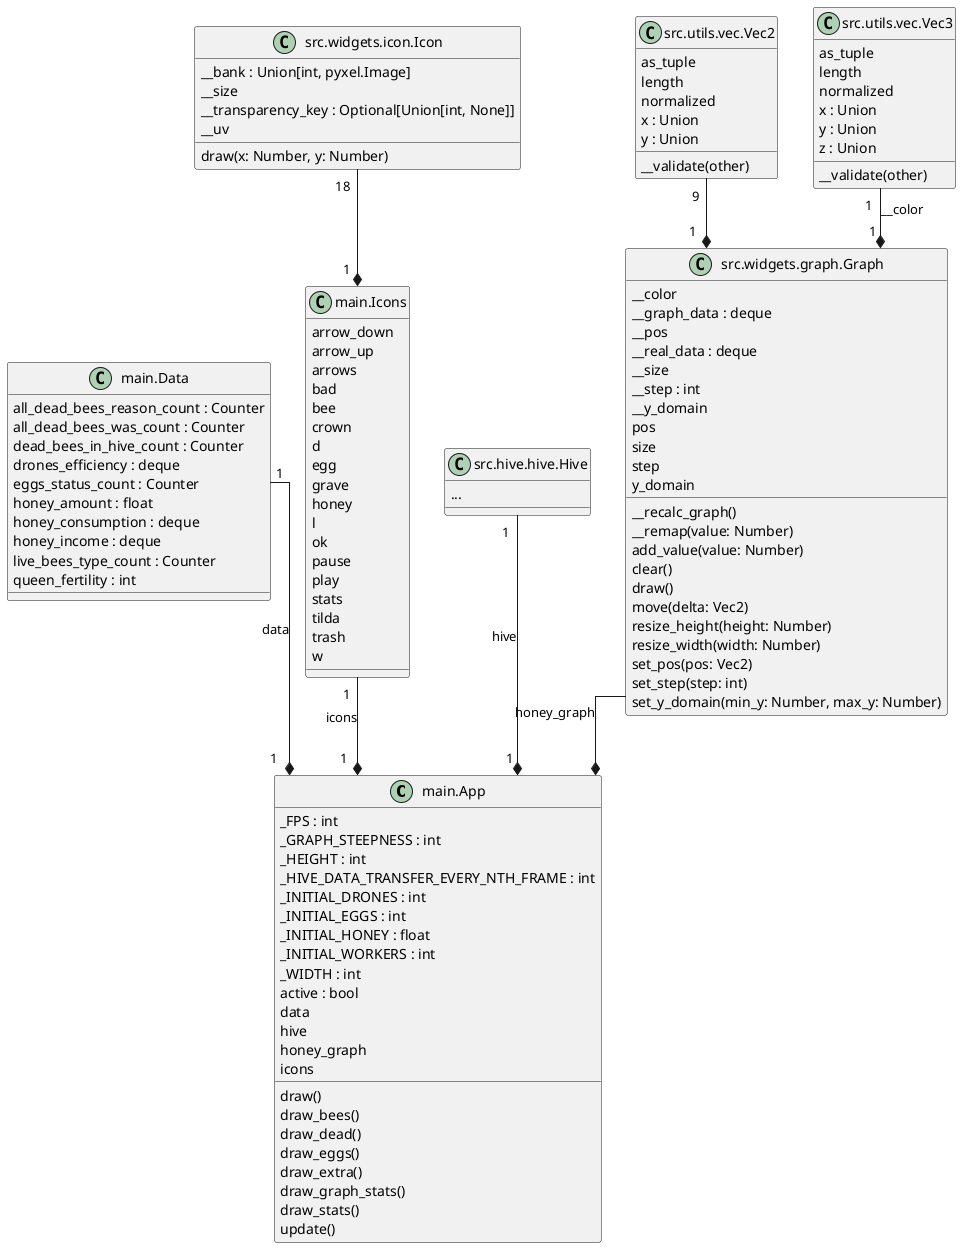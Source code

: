 @startuml App
set namespaceSeparator none
skinparam linetype polyline
skinparam linetype ortho
class "main.App" as main.App {
  _FPS : int
  _GRAPH_STEEPNESS : int
  _HEIGHT : int
  _HIVE_DATA_TRANSFER_EVERY_NTH_FRAME : int
  _INITIAL_DRONES : int
  _INITIAL_EGGS : int
  _INITIAL_HONEY : float
  _INITIAL_WORKERS : int
  _WIDTH : int
  active : bool
  data
  hive
  honey_graph
  icons
  draw()
  draw_bees()
  draw_dead()
  draw_eggs()
  draw_extra()
  draw_graph_stats()
  draw_stats()
  update()
}
class "main.Data" as main.Data {
  all_dead_bees_reason_count : Counter
  all_dead_bees_was_count : Counter
  dead_bees_in_hive_count : Counter
  drones_efficiency : deque
  eggs_status_count : Counter
  honey_amount : float
  honey_consumption : deque
  honey_income : deque
  live_bees_type_count : Counter
  queen_fertility : int
}
class "main.Icons" as main.Icons {
  arrow_down
  arrow_up
  arrows
  bad
  bee
  crown
  d
  egg
  grave
  honey
  l
  ok
  pause
  play
  stats
  tilda
  trash
  w
}


class "src.hive.hive.Hive" as src.hive.hive.Hive {
    ...
}
class "src.utils.vec.Vec2" as src.utils.vec.Vec2 {
  as_tuple
  length
  normalized
  x : Union
  y : Union
  __validate(other)
}
class "src.utils.vec.Vec3" as src.utils.vec.Vec3 {
  as_tuple
  length
  normalized
  x : Union
  y : Union
  z : Union
  __validate(other)
}
class "src.widgets.graph.Graph" as src.widgets.graph.Graph {
  __color
  __graph_data : deque
  __pos
  __real_data : deque
  __size
  __step : int
  __y_domain
  pos
  size
  step
  y_domain
  __recalc_graph()
  __remap(value: Number)
  add_value(value: Number)
  clear()
  draw()
  move(delta: Vec2)
  resize_height(height: Number)
  resize_width(width: Number)
  set_pos(pos: Vec2)
  set_step(step: int)
  set_y_domain(min_y: Number, max_y: Number)
}
class "src.widgets.icon.Icon" as src.widgets.icon.Icon {
  __bank : Union[int, pyxel.Image]
  __size
  __transparency_key : Optional[Union[int, None]]
  __uv
  draw(x: Number, y: Number)
}
main.Data "1    " --* "1  " main.App : data
main.Icons "1  " --* "1  " main.App : icons
src.hive.hive.Hive "1  " --* "1  " main.App : hive
src.utils.vec.Vec2 "9  " --* "1  " src.widgets.graph.Graph
src.utils.vec.Vec3 "1  " --* "1  " src.widgets.graph.Graph : __color
src.widgets.graph.Graph --* main.App : honey_graph
src.widgets.icon.Icon "18  " --* "1  " main.Icons
@enduml
